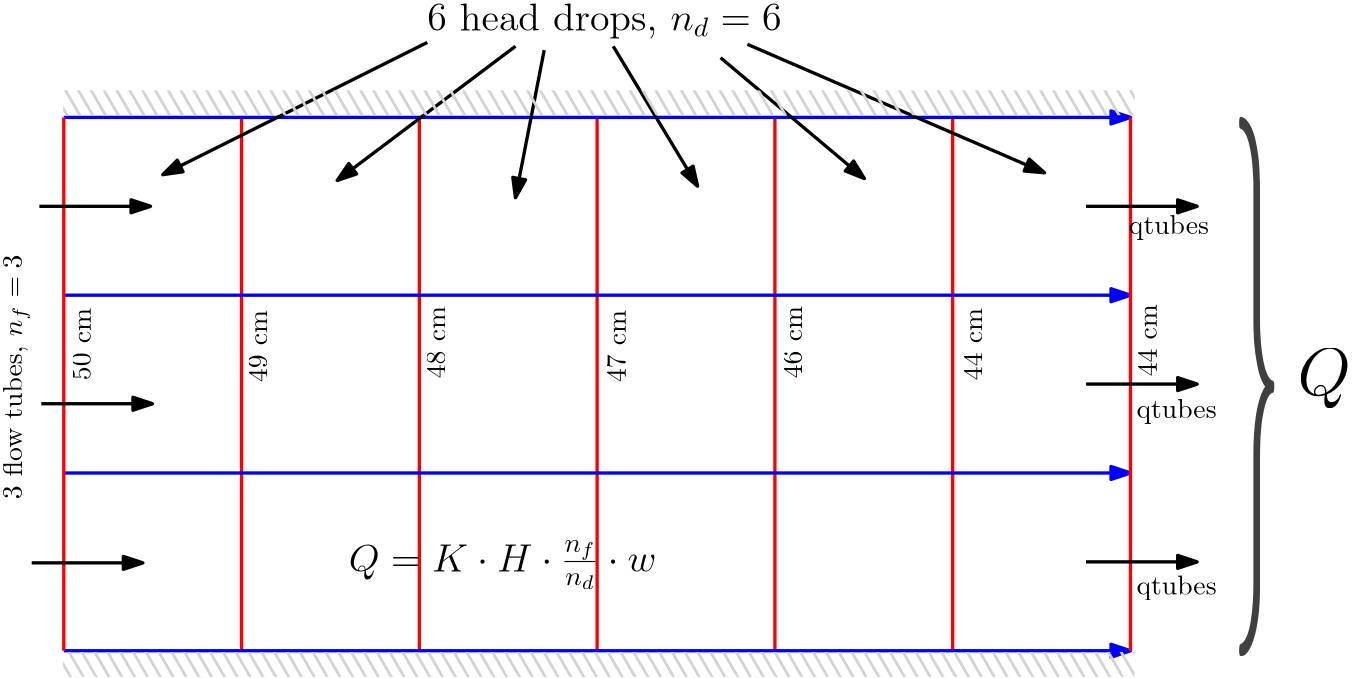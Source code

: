 <?xml version="1.0"?>
<!DOCTYPE ipe SYSTEM "ipe.dtd">
<ipe version="70206" creator="Ipe 7.2.9">
<info created="D:20201201223446" modified="D:20201201230249"/>
<ipestyle name="basic">
<symbol name="arrow/arc(spx)">
<path stroke="sym-stroke" fill="sym-stroke" pen="sym-pen">
0 0 m
-1 0.333 l
-1 -0.333 l
h
</path>
</symbol>
<symbol name="arrow/farc(spx)">
<path stroke="sym-stroke" fill="white" pen="sym-pen">
0 0 m
-1 0.333 l
-1 -0.333 l
h
</path>
</symbol>
<symbol name="arrow/ptarc(spx)">
<path stroke="sym-stroke" fill="sym-stroke" pen="sym-pen">
0 0 m
-1 0.333 l
-0.8 0 l
-1 -0.333 l
h
</path>
</symbol>
<symbol name="arrow/fptarc(spx)">
<path stroke="sym-stroke" fill="white" pen="sym-pen">
0 0 m
-1 0.333 l
-0.8 0 l
-1 -0.333 l
h
</path>
</symbol>
<symbol name="mark/circle(sx)" transformations="translations">
<path fill="sym-stroke">
0.6 0 0 0.6 0 0 e
0.4 0 0 0.4 0 0 e
</path>
</symbol>
<symbol name="mark/disk(sx)" transformations="translations">
<path fill="sym-stroke">
0.6 0 0 0.6 0 0 e
</path>
</symbol>
<symbol name="mark/fdisk(sfx)" transformations="translations">
<group>
<path fill="sym-fill">
0.5 0 0 0.5 0 0 e
</path>
<path fill="sym-stroke" fillrule="eofill">
0.6 0 0 0.6 0 0 e
0.4 0 0 0.4 0 0 e
</path>
</group>
</symbol>
<symbol name="mark/box(sx)" transformations="translations">
<path fill="sym-stroke" fillrule="eofill">
-0.6 -0.6 m
0.6 -0.6 l
0.6 0.6 l
-0.6 0.6 l
h
-0.4 -0.4 m
0.4 -0.4 l
0.4 0.4 l
-0.4 0.4 l
h
</path>
</symbol>
<symbol name="mark/square(sx)" transformations="translations">
<path fill="sym-stroke">
-0.6 -0.6 m
0.6 -0.6 l
0.6 0.6 l
-0.6 0.6 l
h
</path>
</symbol>
<symbol name="mark/fsquare(sfx)" transformations="translations">
<group>
<path fill="sym-fill">
-0.5 -0.5 m
0.5 -0.5 l
0.5 0.5 l
-0.5 0.5 l
h
</path>
<path fill="sym-stroke" fillrule="eofill">
-0.6 -0.6 m
0.6 -0.6 l
0.6 0.6 l
-0.6 0.6 l
h
-0.4 -0.4 m
0.4 -0.4 l
0.4 0.4 l
-0.4 0.4 l
h
</path>
</group>
</symbol>
<symbol name="mark/cross(sx)" transformations="translations">
<group>
<path fill="sym-stroke">
-0.43 -0.57 m
0.57 0.43 l
0.43 0.57 l
-0.57 -0.43 l
h
</path>
<path fill="sym-stroke">
-0.43 0.57 m
0.57 -0.43 l
0.43 -0.57 l
-0.57 0.43 l
h
</path>
</group>
</symbol>
<symbol name="arrow/fnormal(spx)">
<path stroke="sym-stroke" fill="white" pen="sym-pen">
0 0 m
-1 0.333 l
-1 -0.333 l
h
</path>
</symbol>
<symbol name="arrow/pointed(spx)">
<path stroke="sym-stroke" fill="sym-stroke" pen="sym-pen">
0 0 m
-1 0.333 l
-0.8 0 l
-1 -0.333 l
h
</path>
</symbol>
<symbol name="arrow/fpointed(spx)">
<path stroke="sym-stroke" fill="white" pen="sym-pen">
0 0 m
-1 0.333 l
-0.8 0 l
-1 -0.333 l
h
</path>
</symbol>
<symbol name="arrow/linear(spx)">
<path stroke="sym-stroke" pen="sym-pen">
-1 0.333 m
0 0 l
-1 -0.333 l
</path>
</symbol>
<symbol name="arrow/fdouble(spx)">
<path stroke="sym-stroke" fill="white" pen="sym-pen">
0 0 m
-1 0.333 l
-1 -0.333 l
h
-1 0 m
-2 0.333 l
-2 -0.333 l
h
</path>
</symbol>
<symbol name="arrow/double(spx)">
<path stroke="sym-stroke" fill="sym-stroke" pen="sym-pen">
0 0 m
-1 0.333 l
-1 -0.333 l
h
-1 0 m
-2 0.333 l
-2 -0.333 l
h
</path>
</symbol>
<pen name="heavier" value="0.8"/>
<pen name="fat" value="1.2"/>
<pen name="ultrafat" value="2"/>
<symbolsize name="large" value="5"/>
<symbolsize name="small" value="2"/>
<symbolsize name="tiny" value="1.1"/>
<arrowsize name="large" value="10"/>
<arrowsize name="small" value="5"/>
<arrowsize name="tiny" value="3"/>
<color name="red" value="1 0 0"/>
<color name="green" value="0 1 0"/>
<color name="blue" value="0 0 1"/>
<color name="yellow" value="1 1 0"/>
<color name="orange" value="1 0.647 0"/>
<color name="gold" value="1 0.843 0"/>
<color name="purple" value="0.627 0.125 0.941"/>
<color name="gray" value="0.745"/>
<color name="brown" value="0.647 0.165 0.165"/>
<color name="navy" value="0 0 0.502"/>
<color name="pink" value="1 0.753 0.796"/>
<color name="seagreen" value="0.18 0.545 0.341"/>
<color name="turquoise" value="0.251 0.878 0.816"/>
<color name="violet" value="0.933 0.51 0.933"/>
<color name="darkblue" value="0 0 0.545"/>
<color name="darkcyan" value="0 0.545 0.545"/>
<color name="darkgray" value="0.663"/>
<color name="darkgreen" value="0 0.392 0"/>
<color name="darkmagenta" value="0.545 0 0.545"/>
<color name="darkorange" value="1 0.549 0"/>
<color name="darkred" value="0.545 0 0"/>
<color name="lightblue" value="0.678 0.847 0.902"/>
<color name="lightcyan" value="0.878 1 1"/>
<color name="lightgray" value="0.827"/>
<color name="lightgreen" value="0.565 0.933 0.565"/>
<color name="lightyellow" value="1 1 0.878"/>
<dashstyle name="dashed" value="[4] 0"/>
<dashstyle name="dotted" value="[1 3] 0"/>
<dashstyle name="dash dotted" value="[4 2 1 2] 0"/>
<dashstyle name="dash dot dotted" value="[4 2 1 2 1 2] 0"/>
<textsize name="large" value="\large"/>
<textsize name="Large" value="\Large"/>
<textsize name="LARGE" value="\LARGE"/>
<textsize name="huge" value="\huge"/>
<textsize name="Huge" value="\Huge"/>
<textsize name="small" value="\small"/>
<textsize name="footnote" value="\footnotesize"/>
<textsize name="tiny" value="\tiny"/>
<textstyle name="center" begin="\begin{center}" end="\end{center}"/>
<textstyle name="itemize" begin="\begin{itemize}" end="\end{itemize}"/>
<textstyle name="item" begin="\begin{itemize}\item{}" end="\end{itemize}"/>
<gridsize name="4 pts" value="4"/>
<gridsize name="8 pts (~3 mm)" value="8"/>
<gridsize name="16 pts (~6 mm)" value="16"/>
<gridsize name="32 pts (~12 mm)" value="32"/>
<gridsize name="10 pts (~3.5 mm)" value="10"/>
<gridsize name="20 pts (~7 mm)" value="20"/>
<gridsize name="14 pts (~5 mm)" value="14"/>
<gridsize name="28 pts (~10 mm)" value="28"/>
<gridsize name="56 pts (~20 mm)" value="56"/>
<anglesize name="90 deg" value="90"/>
<anglesize name="60 deg" value="60"/>
<anglesize name="45 deg" value="45"/>
<anglesize name="30 deg" value="30"/>
<anglesize name="22.5 deg" value="22.5"/>
<opacity name="10%" value="0.1"/>
<opacity name="30%" value="0.3"/>
<opacity name="50%" value="0.5"/>
<opacity name="75%" value="0.75"/>
<tiling name="falling" angle="-60" step="4" width="1"/>
<tiling name="rising" angle="30" step="4" width="1"/>
</ipestyle>
<page>
<layer name="alpha"/>
<view layers="alpha" active="alpha"/>
<path layer="alpha" matrix="1 0 0 1.5 -35.8848 -385.38" stroke="red" pen="fat">
320 768 m
320 640 l
</path>
<text matrix="0 1 -1 0 621.069 485.119" pos="144 544" stroke="black" type="label" width="88.134" height="6.919" depth="2.85" valign="baseline">3 flow tubes, $n_f = 3$</text>
<path matrix="1 0 0 1.5 -35.8848 -385.38" stroke="red" pen="fat">
384 768 m
384 640 l
</path>
<path matrix="1 0 0 1 -35.8848 -1.38018" stroke="red" pen="fat">
256 768 m
256 576 l
</path>
<path matrix="1 0 0 1 -35.8848 -1.38018" stroke="red" pen="fat">
192 768 m
192 576 l
192 576 l
</path>
<path matrix="1 0 0 1 -35.8848 -1.38018" stroke="red" pen="fat">
448 768 m
448 576 l
</path>
<path matrix="1 0 0 1 -35.8848 -1.38018" stroke="blue" pen="fat" arrow="normal/normal">
128 640 m
512 640 l
</path>
<path matrix="1 0 0 1 -35.8848 -1.38018" stroke="blue" pen="fat" arrow="normal/normal">
128 704 m
512 704 l
</path>
<path matrix="1 0 0 1 -35.8848 -1.38018" stroke="blue" pen="fat" arrow="normal/normal">
128 768 m
512 768 l
</path>
<path matrix="1 0 0 1 -35.8848 -1.38018" stroke="blue" pen="fat" arrow="normal/normal">
128 576 m
512 576 l
</path>
<path matrix="1 0 0 1 -35.8848 -1.38018" stroke="red" pen="fat">
128 768 m
128 576 l
</path>
<path matrix="1 0 0 1 -35.8848 -1.38018" stroke="red" pen="fat">
512 768 m
512 576 l
</path>
<text matrix="1 0 0 1 -16.9965 -18.0703" transformations="translations" pos="240 816" stroke="black" type="label" width="127.47" height="9.962" depth="2.79" valign="baseline" size="Large">6 head drops, $n_d = 6$</text>
<path matrix="1 0 0 1 -35.8848 -1.38018" stroke="black" pen="fat" arrow="normal/normal">
258.855 795.003 m
163.622 747.387 l
</path>
<path matrix="-1 0 0 -1 481.135 1537.56" stroke="black" pen="fat" rarrow="normal/normal">
290.599 793.623 m
226.421 745.317 l
226.421 745.317 l
</path>
<path matrix="-1 0 0 -1 555.665 1529.97" stroke="black" pen="fat" rarrow="normal/normal">
300.95 792.243 m
290.599 739.106 l
290.599 739.106 l
</path>
<path matrix="1 0 0 1 -35.8848 -1.38018" stroke="black" pen="fat" arrow="normal/normal">
325.794 793.623 m
356.158 743.247 l
</path>
<path matrix="1 0 0 1 -35.8848 -1.38018" stroke="black" pen="fat" arrow="normal/normal">
364.439 789.483 m
416.196 746.007 l
</path>
<path matrix="1 0 0 1 -35.8848 -1.38018" stroke="black" pen="fat" arrow="normal/normal">
374.1 794.313 m
481.065 748.077 l
</path>
<path matrix="1 0 0 1 -35.8848 -1.38018" fill="lightgray" tiling="falling">
127.737 777.751 m
127.737 768.78 l
513.499 768.78 l
513.499 777.751 l
h
</path>
<path matrix="1 0 0 1 -35.8845 -203.577" fill="lightgray" tiling="falling">
127.737 777.751 m
127.737 768.78 l
513.499 768.78 l
513.499 777.751 l
h
</path>
<path matrix="1 0 0 1 -35.8848 -1.38018" stroke="black" pen="fat" arrow="normal/normal">
496 736 m
536 736 l
</path>
<path matrix="1 0 0 1 -35.8848 -1.38018" stroke="black" pen="fat" arrow="normal/normal">
496 672 m
536 672 l
</path>
<path matrix="-1 0 0 -1 996.115 1214.62" stroke="black" pen="fat" rarrow="normal/normal">
496 608 m
536 608 l
536 608 l
536 608 l
</path>
<text matrix="1 0 0 1 407.154 -82.121" transformations="translations" pos="68.3894 806.735" stroke="black" type="label" width="28.836" height="6.926" depth="1.93" valign="baseline">qtubes</text>
<text matrix="1 0 0 1 409.914 -148.37" transformations="translations" pos="68.3894 806.735" stroke="black" type="label" width="28.836" height="6.926" depth="1.93" valign="baseline">qtubes</text>
<text matrix="1 0 0 1 409.914 -211.858" transformations="translations" pos="68.3894 806.735" stroke="black" type="label" width="28.836" height="6.926" depth="1.93" valign="baseline">qtubes</text>
<text matrix="0 1 -1 0 1204.64 272.398" pos="401.014 719.093" stroke="black" type="label" width="26.014" height="6.42" depth="0" valign="baseline">44 cm</text>
<text matrix="0 1 -1 0 820.954 271.017" pos="401.014 719.093" stroke="black" type="label" width="26.014" height="6.42" depth="0" valign="baseline">50 cm</text>
<text matrix="0 1 -1 0 884.441 270.328" pos="401.014 719.093" stroke="black" type="label" width="26.014" height="6.42" depth="0" valign="baseline">49 cm</text>
<text matrix="0 1 -1 0 948.62 271.708" pos="401.014 719.093" stroke="black" type="label" width="26.014" height="6.42" depth="0" valign="baseline">48 cm</text>
<text matrix="0 1 -1 0 1013.49 270.327" pos="401.014 719.093" stroke="black" type="label" width="26.014" height="6.42" depth="0" valign="baseline">47 cm</text>
<text matrix="0 1 -1 0 1076.97 271.707" pos="401.014 719.093" stroke="black" type="label" width="26.014" height="6.42" depth="0" valign="baseline">46 cm</text>
<text matrix="0 1 -1 0 1141.84 271.018" pos="401.014 719.093" stroke="black" type="label" width="26.014" height="6.42" depth="0" valign="baseline">44 cm</text>
<text matrix="1.43833 0 0 7.82904 -134.637 -3706.5" pos="450.01 552.781" stroke="black" type="label" width="12.394" height="18.587" depth="6.2" valign="baseline" size="Huge" style="math" opacity="75%">\}</text>
<text matrix="1 0 0 1 505.147 -126.287" transformations="translations" pos="31.1244 792.933" stroke="black" type="label" width="19.222" height="16.937" depth="4.82" valign="baseline" size="Huge">$Q$</text>
<path matrix="1 0 0 1 -412.675 -1.37991" stroke="black" pen="fat" arrow="normal/normal">
496 736 m
536 736 l
</path>
<path matrix="1 0 0 1 -411.985 -72.4595" stroke="black" pen="fat" arrow="normal/normal">
496 736 m
536 736 l
</path>
<path matrix="1 0 0 1 -415.435 -129.737" stroke="black" pen="fat" arrow="normal/normal">
496 736 m
536 736 l
</path>
<text matrix="1 0 0 1 66.9389 75.9101" transformations="translations" pos="127.737 527.248" stroke="black" type="label" width="110.796" height="11.326" depth="6.44" valign="baseline" size="Large" style="math">Q = K \cdot H \cdot \frac{n_f}{n_d} \cdot w</text>
</page>
</ipe>
